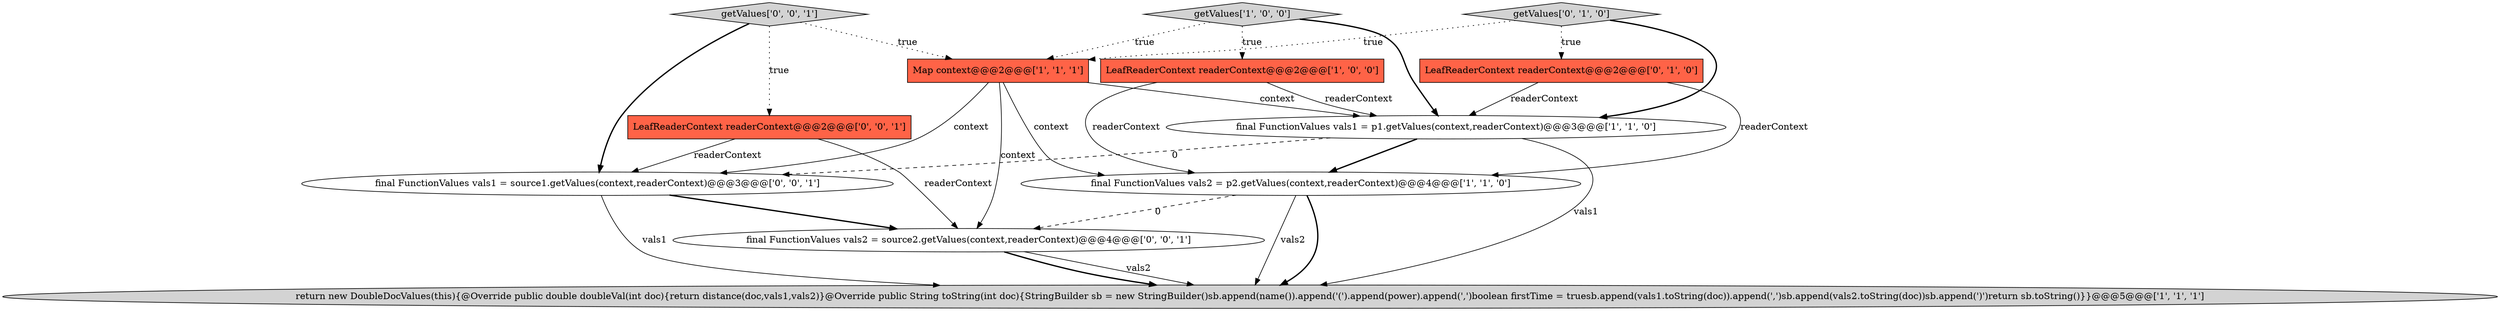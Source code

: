 digraph {
11 [style = filled, label = "final FunctionValues vals1 = source1.getValues(context,readerContext)@@@3@@@['0', '0', '1']", fillcolor = white, shape = ellipse image = "AAA0AAABBB3BBB"];
4 [style = filled, label = "getValues['1', '0', '0']", fillcolor = lightgray, shape = diamond image = "AAA0AAABBB1BBB"];
8 [style = filled, label = "getValues['0', '0', '1']", fillcolor = lightgray, shape = diamond image = "AAA0AAABBB3BBB"];
10 [style = filled, label = "final FunctionValues vals2 = source2.getValues(context,readerContext)@@@4@@@['0', '0', '1']", fillcolor = white, shape = ellipse image = "AAA0AAABBB3BBB"];
1 [style = filled, label = "LeafReaderContext readerContext@@@2@@@['1', '0', '0']", fillcolor = tomato, shape = box image = "AAA0AAABBB1BBB"];
7 [style = filled, label = "getValues['0', '1', '0']", fillcolor = lightgray, shape = diamond image = "AAA0AAABBB2BBB"];
9 [style = filled, label = "LeafReaderContext readerContext@@@2@@@['0', '0', '1']", fillcolor = tomato, shape = box image = "AAA0AAABBB3BBB"];
5 [style = filled, label = "Map context@@@2@@@['1', '1', '1']", fillcolor = tomato, shape = box image = "AAA0AAABBB1BBB"];
6 [style = filled, label = "LeafReaderContext readerContext@@@2@@@['0', '1', '0']", fillcolor = tomato, shape = box image = "AAA0AAABBB2BBB"];
0 [style = filled, label = "final FunctionValues vals2 = p2.getValues(context,readerContext)@@@4@@@['1', '1', '0']", fillcolor = white, shape = ellipse image = "AAA0AAABBB1BBB"];
2 [style = filled, label = "final FunctionValues vals1 = p1.getValues(context,readerContext)@@@3@@@['1', '1', '0']", fillcolor = white, shape = ellipse image = "AAA0AAABBB1BBB"];
3 [style = filled, label = "return new DoubleDocValues(this){@Override public double doubleVal(int doc){return distance(doc,vals1,vals2)}@Override public String toString(int doc){StringBuilder sb = new StringBuilder()sb.append(name()).append('(').append(power).append(',')boolean firstTime = truesb.append(vals1.toString(doc)).append(',')sb.append(vals2.toString(doc))sb.append(')')return sb.toString()}}@@@5@@@['1', '1', '1']", fillcolor = lightgray, shape = ellipse image = "AAA0AAABBB1BBB"];
0->3 [style = bold, label=""];
4->5 [style = dotted, label="true"];
7->6 [style = dotted, label="true"];
2->3 [style = solid, label="vals1"];
5->2 [style = solid, label="context"];
5->10 [style = solid, label="context"];
0->3 [style = solid, label="vals2"];
6->2 [style = solid, label="readerContext"];
4->1 [style = dotted, label="true"];
6->0 [style = solid, label="readerContext"];
10->3 [style = bold, label=""];
4->2 [style = bold, label=""];
0->10 [style = dashed, label="0"];
7->5 [style = dotted, label="true"];
1->0 [style = solid, label="readerContext"];
9->10 [style = solid, label="readerContext"];
2->0 [style = bold, label=""];
8->5 [style = dotted, label="true"];
11->10 [style = bold, label=""];
7->2 [style = bold, label=""];
11->3 [style = solid, label="vals1"];
2->11 [style = dashed, label="0"];
8->9 [style = dotted, label="true"];
5->11 [style = solid, label="context"];
8->11 [style = bold, label=""];
10->3 [style = solid, label="vals2"];
1->2 [style = solid, label="readerContext"];
9->11 [style = solid, label="readerContext"];
5->0 [style = solid, label="context"];
}
